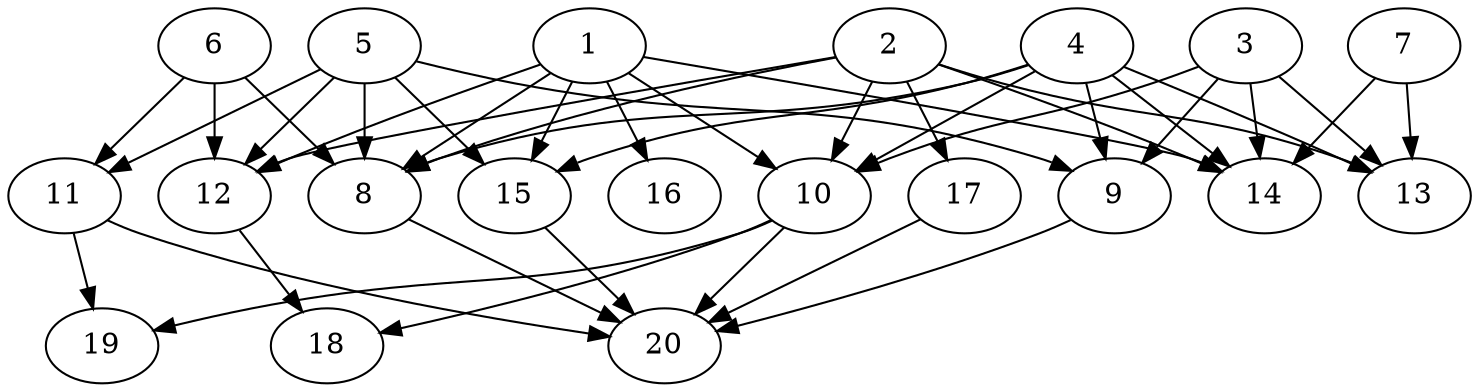 // DAG automatically generated by daggen at Thu Oct  3 13:58:43 2019
// ./daggen --dot -n 20 --ccr 0.3 --fat 0.7 --regular 0.7 --density 0.7 --mindata 5242880 --maxdata 52428800 
digraph G {
  1 [size="54999040", alpha="0.11", expect_size="16499712"] 
  1 -> 8 [size ="16499712"]
  1 -> 10 [size ="16499712"]
  1 -> 12 [size ="16499712"]
  1 -> 14 [size ="16499712"]
  1 -> 15 [size ="16499712"]
  1 -> 16 [size ="16499712"]
  2 [size="115305813", alpha="0.02", expect_size="34591744"] 
  2 -> 8 [size ="34591744"]
  2 -> 10 [size ="34591744"]
  2 -> 12 [size ="34591744"]
  2 -> 13 [size ="34591744"]
  2 -> 14 [size ="34591744"]
  2 -> 17 [size ="34591744"]
  3 [size="28962133", alpha="0.12", expect_size="8688640"] 
  3 -> 9 [size ="8688640"]
  3 -> 10 [size ="8688640"]
  3 -> 13 [size ="8688640"]
  3 -> 14 [size ="8688640"]
  4 [size="140810240", alpha="0.16", expect_size="42243072"] 
  4 -> 8 [size ="42243072"]
  4 -> 9 [size ="42243072"]
  4 -> 10 [size ="42243072"]
  4 -> 13 [size ="42243072"]
  4 -> 14 [size ="42243072"]
  4 -> 15 [size ="42243072"]
  5 [size="73714347", alpha="0.11", expect_size="22114304"] 
  5 -> 8 [size ="22114304"]
  5 -> 9 [size ="22114304"]
  5 -> 11 [size ="22114304"]
  5 -> 12 [size ="22114304"]
  5 -> 15 [size ="22114304"]
  6 [size="86736213", alpha="0.14", expect_size="26020864"] 
  6 -> 8 [size ="26020864"]
  6 -> 11 [size ="26020864"]
  6 -> 12 [size ="26020864"]
  7 [size="156361387", alpha="0.03", expect_size="46908416"] 
  7 -> 13 [size ="46908416"]
  7 -> 14 [size ="46908416"]
  8 [size="90975573", alpha="0.18", expect_size="27292672"] 
  8 -> 20 [size ="27292672"]
  9 [size="85551787", alpha="0.02", expect_size="25665536"] 
  9 -> 20 [size ="25665536"]
  10 [size="138588160", alpha="0.00", expect_size="41576448"] 
  10 -> 18 [size ="41576448"]
  10 -> 19 [size ="41576448"]
  10 -> 20 [size ="41576448"]
  11 [size="103304533", alpha="0.03", expect_size="30991360"] 
  11 -> 19 [size ="30991360"]
  11 -> 20 [size ="30991360"]
  12 [size="29866667", alpha="0.04", expect_size="8960000"] 
  12 -> 18 [size ="8960000"]
  13 [size="44762453", alpha="0.09", expect_size="13428736"] 
  14 [size="136949760", alpha="0.17", expect_size="41084928"] 
  15 [size="108847787", alpha="0.17", expect_size="32654336"] 
  15 -> 20 [size ="32654336"]
  16 [size="36928853", alpha="0.06", expect_size="11078656"] 
  17 [size="148729173", alpha="0.19", expect_size="44618752"] 
  17 -> 20 [size ="44618752"]
  18 [size="172161707", alpha="0.18", expect_size="51648512"] 
  19 [size="159126187", alpha="0.15", expect_size="47737856"] 
  20 [size="171120640", alpha="0.19", expect_size="51336192"] 
}
